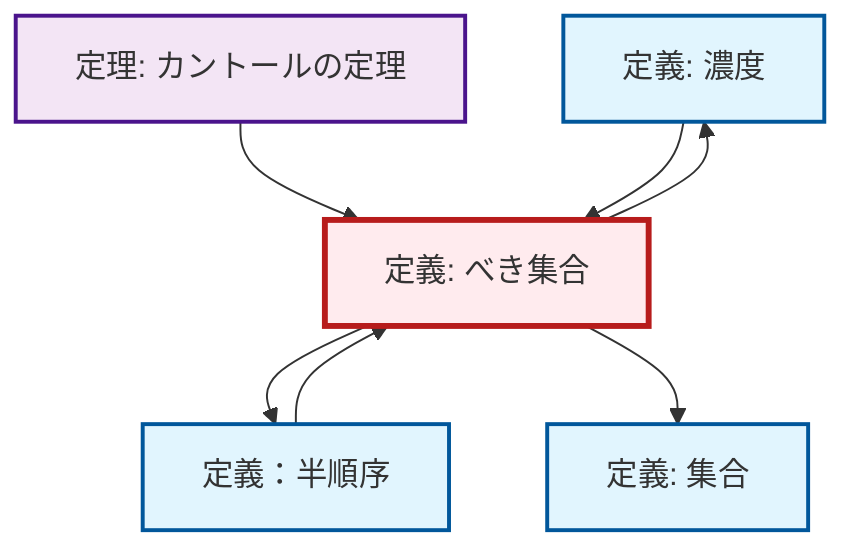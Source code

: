 graph TD
    classDef definition fill:#e1f5fe,stroke:#01579b,stroke-width:2px
    classDef theorem fill:#f3e5f5,stroke:#4a148c,stroke-width:2px
    classDef axiom fill:#fff3e0,stroke:#e65100,stroke-width:2px
    classDef example fill:#e8f5e9,stroke:#1b5e20,stroke-width:2px
    classDef current fill:#ffebee,stroke:#b71c1c,stroke-width:3px
    def-cardinality["定義: 濃度"]:::definition
    def-set["定義: 集合"]:::definition
    thm-cantor["定理: カントールの定理"]:::theorem
    def-power-set["定義: べき集合"]:::definition
    def-partial-order["定義：半順序"]:::definition
    thm-cantor --> def-power-set
    def-power-set --> def-cardinality
    def-power-set --> def-partial-order
    def-power-set --> def-set
    def-cardinality --> def-power-set
    def-partial-order --> def-power-set
    class def-power-set current